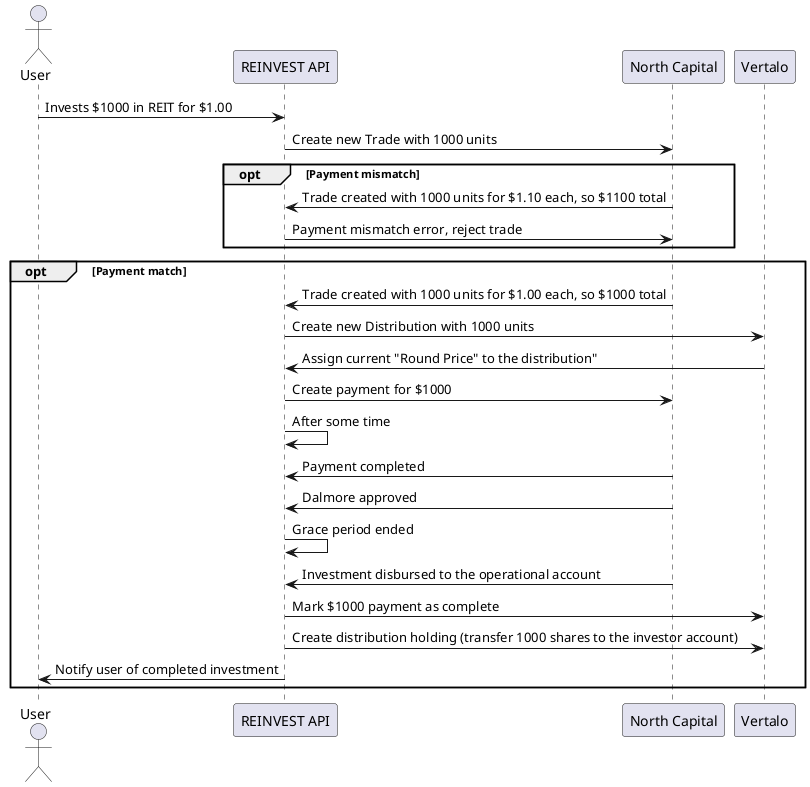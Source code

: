 @startuml

actor "User" as U
participant "REINVEST API" as RA
participant "North Capital" as NC
participant "Vertalo" as V


U -> RA: Invests $1000 in REIT for $1.00
RA -> NC: Create new Trade with 1000 units
opt Payment mismatch
NC -> RA: Trade created with 1000 units for $1.10 each, so $1100 total
RA -> NC: Payment mismatch error, reject trade
end

opt Payment match
NC -> RA: Trade created with 1000 units for $1.00 each, so $1000 total
RA -> V: Create new Distribution with 1000 units
V -> RA: Assign current "Round Price" to the distribution"
RA -> NC: Create payment for $1000
RA -> RA: After some time
NC -> RA: Payment completed
NC -> RA: Dalmore approved
RA -> RA: Grace period ended
NC -> RA: Investment disbursed to the operational account
RA -> V: Mark $1000 payment as complete
RA -> V: Create distribution holding (transfer 1000 shares to the investor account)
RA -> U: Notify user of completed investment
end


@enduml
